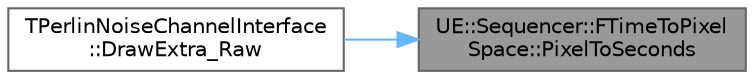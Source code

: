 digraph "UE::Sequencer::FTimeToPixelSpace::PixelToSeconds"
{
 // INTERACTIVE_SVG=YES
 // LATEX_PDF_SIZE
  bgcolor="transparent";
  edge [fontname=Helvetica,fontsize=10,labelfontname=Helvetica,labelfontsize=10];
  node [fontname=Helvetica,fontsize=10,shape=box,height=0.2,width=0.4];
  rankdir="RL";
  Node1 [id="Node000001",label="UE::Sequencer::FTimeToPixel\lSpace::PixelToSeconds",height=0.2,width=0.4,color="gray40", fillcolor="grey60", style="filled", fontcolor="black",tooltip="Converts a pixel value to time."];
  Node1 -> Node2 [id="edge1_Node000001_Node000002",dir="back",color="steelblue1",style="solid",tooltip=" "];
  Node2 [id="Node000002",label="TPerlinNoiseChannelInterface\l::DrawExtra_Raw",height=0.2,width=0.4,color="grey40", fillcolor="white", style="filled",URL="$d5/d50/structTPerlinNoiseChannelInterface.html#af1d8ce8ee95e15f3470f0a8dd8f50828",tooltip="Draw additional content in addition to keys for a particular channel."];
}
